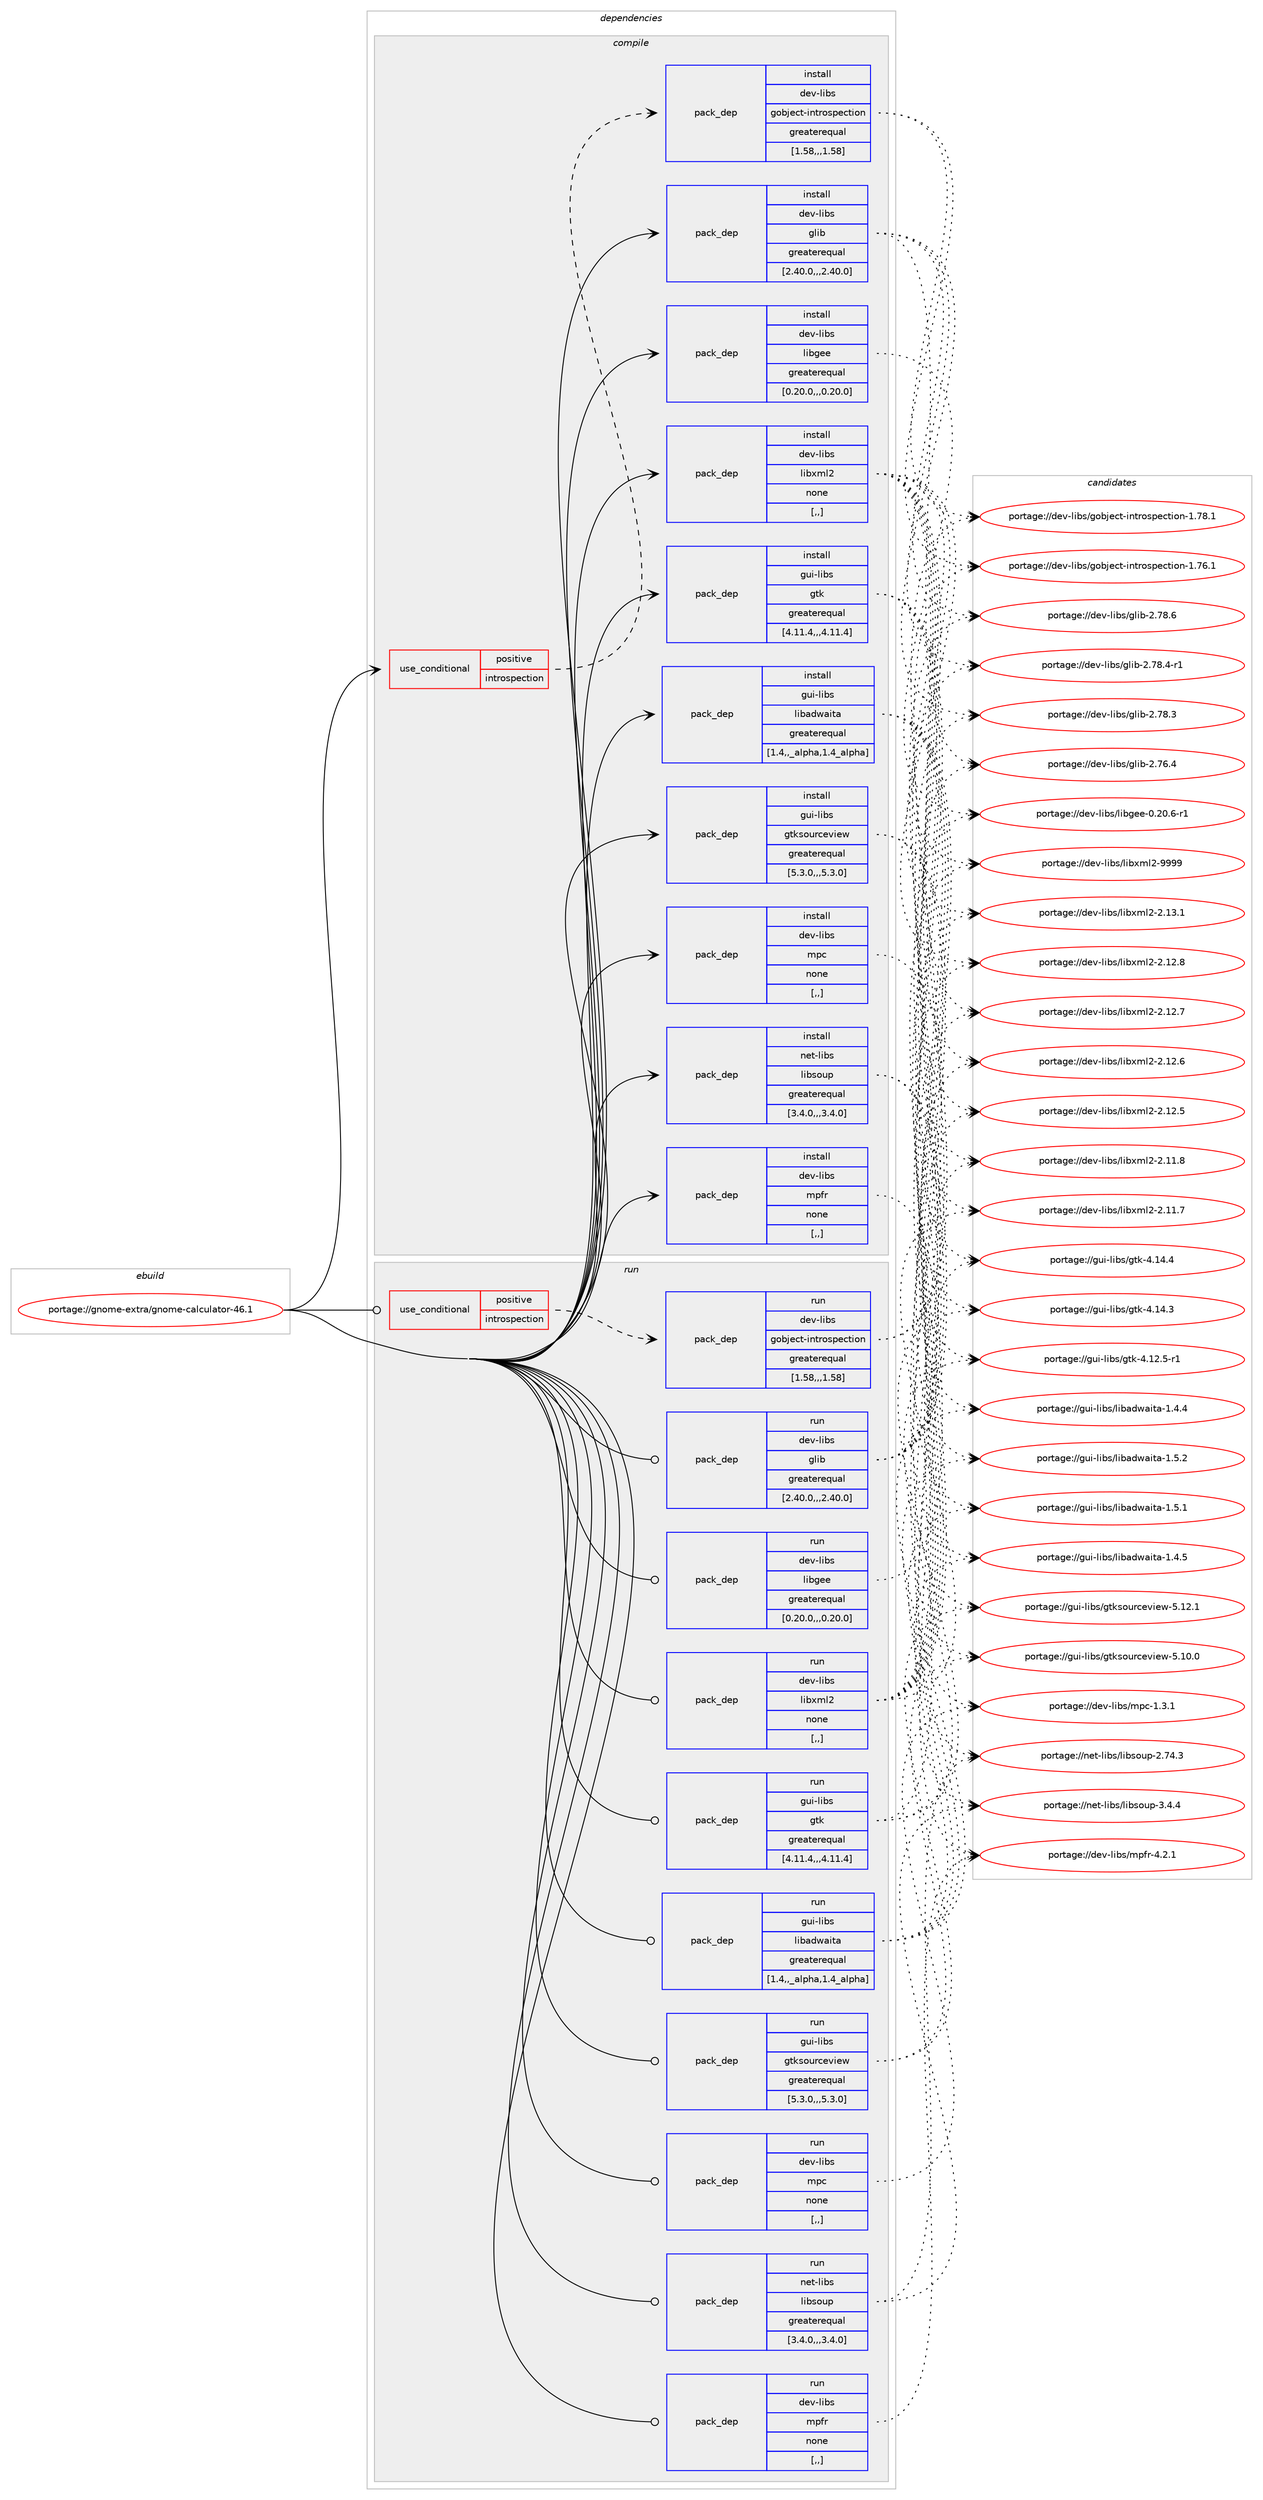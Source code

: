 digraph prolog {

# *************
# Graph options
# *************

newrank=true;
concentrate=true;
compound=true;
graph [rankdir=LR,fontname=Helvetica,fontsize=10,ranksep=1.5];#, ranksep=2.5, nodesep=0.2];
edge  [arrowhead=vee];
node  [fontname=Helvetica,fontsize=10];

# **********
# The ebuild
# **********

subgraph cluster_leftcol {
color=gray;
label=<<i>ebuild</i>>;
id [label="portage://gnome-extra/gnome-calculator-46.1", color=red, width=4, href="../gnome-extra/gnome-calculator-46.1.svg"];
}

# ****************
# The dependencies
# ****************

subgraph cluster_midcol {
color=gray;
label=<<i>dependencies</i>>;
subgraph cluster_compile {
fillcolor="#eeeeee";
style=filled;
label=<<i>compile</i>>;
subgraph cond65697 {
dependency239728 [label=<<TABLE BORDER="0" CELLBORDER="1" CELLSPACING="0" CELLPADDING="4"><TR><TD ROWSPAN="3" CELLPADDING="10">use_conditional</TD></TR><TR><TD>positive</TD></TR><TR><TD>introspection</TD></TR></TABLE>>, shape=none, color=red];
subgraph pack172495 {
dependency239729 [label=<<TABLE BORDER="0" CELLBORDER="1" CELLSPACING="0" CELLPADDING="4" WIDTH="220"><TR><TD ROWSPAN="6" CELLPADDING="30">pack_dep</TD></TR><TR><TD WIDTH="110">install</TD></TR><TR><TD>dev-libs</TD></TR><TR><TD>gobject-introspection</TD></TR><TR><TD>greaterequal</TD></TR><TR><TD>[1.58,,,1.58]</TD></TR></TABLE>>, shape=none, color=blue];
}
dependency239728:e -> dependency239729:w [weight=20,style="dashed",arrowhead="vee"];
}
id:e -> dependency239728:w [weight=20,style="solid",arrowhead="vee"];
subgraph pack172496 {
dependency239730 [label=<<TABLE BORDER="0" CELLBORDER="1" CELLSPACING="0" CELLPADDING="4" WIDTH="220"><TR><TD ROWSPAN="6" CELLPADDING="30">pack_dep</TD></TR><TR><TD WIDTH="110">install</TD></TR><TR><TD>dev-libs</TD></TR><TR><TD>glib</TD></TR><TR><TD>greaterequal</TD></TR><TR><TD>[2.40.0,,,2.40.0]</TD></TR></TABLE>>, shape=none, color=blue];
}
id:e -> dependency239730:w [weight=20,style="solid",arrowhead="vee"];
subgraph pack172497 {
dependency239731 [label=<<TABLE BORDER="0" CELLBORDER="1" CELLSPACING="0" CELLPADDING="4" WIDTH="220"><TR><TD ROWSPAN="6" CELLPADDING="30">pack_dep</TD></TR><TR><TD WIDTH="110">install</TD></TR><TR><TD>dev-libs</TD></TR><TR><TD>libgee</TD></TR><TR><TD>greaterequal</TD></TR><TR><TD>[0.20.0,,,0.20.0]</TD></TR></TABLE>>, shape=none, color=blue];
}
id:e -> dependency239731:w [weight=20,style="solid",arrowhead="vee"];
subgraph pack172498 {
dependency239732 [label=<<TABLE BORDER="0" CELLBORDER="1" CELLSPACING="0" CELLPADDING="4" WIDTH="220"><TR><TD ROWSPAN="6" CELLPADDING="30">pack_dep</TD></TR><TR><TD WIDTH="110">install</TD></TR><TR><TD>dev-libs</TD></TR><TR><TD>libxml2</TD></TR><TR><TD>none</TD></TR><TR><TD>[,,]</TD></TR></TABLE>>, shape=none, color=blue];
}
id:e -> dependency239732:w [weight=20,style="solid",arrowhead="vee"];
subgraph pack172499 {
dependency239733 [label=<<TABLE BORDER="0" CELLBORDER="1" CELLSPACING="0" CELLPADDING="4" WIDTH="220"><TR><TD ROWSPAN="6" CELLPADDING="30">pack_dep</TD></TR><TR><TD WIDTH="110">install</TD></TR><TR><TD>dev-libs</TD></TR><TR><TD>mpc</TD></TR><TR><TD>none</TD></TR><TR><TD>[,,]</TD></TR></TABLE>>, shape=none, color=blue];
}
id:e -> dependency239733:w [weight=20,style="solid",arrowhead="vee"];
subgraph pack172500 {
dependency239734 [label=<<TABLE BORDER="0" CELLBORDER="1" CELLSPACING="0" CELLPADDING="4" WIDTH="220"><TR><TD ROWSPAN="6" CELLPADDING="30">pack_dep</TD></TR><TR><TD WIDTH="110">install</TD></TR><TR><TD>dev-libs</TD></TR><TR><TD>mpfr</TD></TR><TR><TD>none</TD></TR><TR><TD>[,,]</TD></TR></TABLE>>, shape=none, color=blue];
}
id:e -> dependency239734:w [weight=20,style="solid",arrowhead="vee"];
subgraph pack172501 {
dependency239735 [label=<<TABLE BORDER="0" CELLBORDER="1" CELLSPACING="0" CELLPADDING="4" WIDTH="220"><TR><TD ROWSPAN="6" CELLPADDING="30">pack_dep</TD></TR><TR><TD WIDTH="110">install</TD></TR><TR><TD>gui-libs</TD></TR><TR><TD>gtk</TD></TR><TR><TD>greaterequal</TD></TR><TR><TD>[4.11.4,,,4.11.4]</TD></TR></TABLE>>, shape=none, color=blue];
}
id:e -> dependency239735:w [weight=20,style="solid",arrowhead="vee"];
subgraph pack172502 {
dependency239736 [label=<<TABLE BORDER="0" CELLBORDER="1" CELLSPACING="0" CELLPADDING="4" WIDTH="220"><TR><TD ROWSPAN="6" CELLPADDING="30">pack_dep</TD></TR><TR><TD WIDTH="110">install</TD></TR><TR><TD>gui-libs</TD></TR><TR><TD>gtksourceview</TD></TR><TR><TD>greaterequal</TD></TR><TR><TD>[5.3.0,,,5.3.0]</TD></TR></TABLE>>, shape=none, color=blue];
}
id:e -> dependency239736:w [weight=20,style="solid",arrowhead="vee"];
subgraph pack172503 {
dependency239737 [label=<<TABLE BORDER="0" CELLBORDER="1" CELLSPACING="0" CELLPADDING="4" WIDTH="220"><TR><TD ROWSPAN="6" CELLPADDING="30">pack_dep</TD></TR><TR><TD WIDTH="110">install</TD></TR><TR><TD>gui-libs</TD></TR><TR><TD>libadwaita</TD></TR><TR><TD>greaterequal</TD></TR><TR><TD>[1.4,,_alpha,1.4_alpha]</TD></TR></TABLE>>, shape=none, color=blue];
}
id:e -> dependency239737:w [weight=20,style="solid",arrowhead="vee"];
subgraph pack172504 {
dependency239738 [label=<<TABLE BORDER="0" CELLBORDER="1" CELLSPACING="0" CELLPADDING="4" WIDTH="220"><TR><TD ROWSPAN="6" CELLPADDING="30">pack_dep</TD></TR><TR><TD WIDTH="110">install</TD></TR><TR><TD>net-libs</TD></TR><TR><TD>libsoup</TD></TR><TR><TD>greaterequal</TD></TR><TR><TD>[3.4.0,,,3.4.0]</TD></TR></TABLE>>, shape=none, color=blue];
}
id:e -> dependency239738:w [weight=20,style="solid",arrowhead="vee"];
}
subgraph cluster_compileandrun {
fillcolor="#eeeeee";
style=filled;
label=<<i>compile and run</i>>;
}
subgraph cluster_run {
fillcolor="#eeeeee";
style=filled;
label=<<i>run</i>>;
subgraph cond65698 {
dependency239739 [label=<<TABLE BORDER="0" CELLBORDER="1" CELLSPACING="0" CELLPADDING="4"><TR><TD ROWSPAN="3" CELLPADDING="10">use_conditional</TD></TR><TR><TD>positive</TD></TR><TR><TD>introspection</TD></TR></TABLE>>, shape=none, color=red];
subgraph pack172505 {
dependency239740 [label=<<TABLE BORDER="0" CELLBORDER="1" CELLSPACING="0" CELLPADDING="4" WIDTH="220"><TR><TD ROWSPAN="6" CELLPADDING="30">pack_dep</TD></TR><TR><TD WIDTH="110">run</TD></TR><TR><TD>dev-libs</TD></TR><TR><TD>gobject-introspection</TD></TR><TR><TD>greaterequal</TD></TR><TR><TD>[1.58,,,1.58]</TD></TR></TABLE>>, shape=none, color=blue];
}
dependency239739:e -> dependency239740:w [weight=20,style="dashed",arrowhead="vee"];
}
id:e -> dependency239739:w [weight=20,style="solid",arrowhead="odot"];
subgraph pack172506 {
dependency239741 [label=<<TABLE BORDER="0" CELLBORDER="1" CELLSPACING="0" CELLPADDING="4" WIDTH="220"><TR><TD ROWSPAN="6" CELLPADDING="30">pack_dep</TD></TR><TR><TD WIDTH="110">run</TD></TR><TR><TD>dev-libs</TD></TR><TR><TD>glib</TD></TR><TR><TD>greaterequal</TD></TR><TR><TD>[2.40.0,,,2.40.0]</TD></TR></TABLE>>, shape=none, color=blue];
}
id:e -> dependency239741:w [weight=20,style="solid",arrowhead="odot"];
subgraph pack172507 {
dependency239742 [label=<<TABLE BORDER="0" CELLBORDER="1" CELLSPACING="0" CELLPADDING="4" WIDTH="220"><TR><TD ROWSPAN="6" CELLPADDING="30">pack_dep</TD></TR><TR><TD WIDTH="110">run</TD></TR><TR><TD>dev-libs</TD></TR><TR><TD>libgee</TD></TR><TR><TD>greaterequal</TD></TR><TR><TD>[0.20.0,,,0.20.0]</TD></TR></TABLE>>, shape=none, color=blue];
}
id:e -> dependency239742:w [weight=20,style="solid",arrowhead="odot"];
subgraph pack172508 {
dependency239743 [label=<<TABLE BORDER="0" CELLBORDER="1" CELLSPACING="0" CELLPADDING="4" WIDTH="220"><TR><TD ROWSPAN="6" CELLPADDING="30">pack_dep</TD></TR><TR><TD WIDTH="110">run</TD></TR><TR><TD>dev-libs</TD></TR><TR><TD>libxml2</TD></TR><TR><TD>none</TD></TR><TR><TD>[,,]</TD></TR></TABLE>>, shape=none, color=blue];
}
id:e -> dependency239743:w [weight=20,style="solid",arrowhead="odot"];
subgraph pack172509 {
dependency239744 [label=<<TABLE BORDER="0" CELLBORDER="1" CELLSPACING="0" CELLPADDING="4" WIDTH="220"><TR><TD ROWSPAN="6" CELLPADDING="30">pack_dep</TD></TR><TR><TD WIDTH="110">run</TD></TR><TR><TD>dev-libs</TD></TR><TR><TD>mpc</TD></TR><TR><TD>none</TD></TR><TR><TD>[,,]</TD></TR></TABLE>>, shape=none, color=blue];
}
id:e -> dependency239744:w [weight=20,style="solid",arrowhead="odot"];
subgraph pack172510 {
dependency239745 [label=<<TABLE BORDER="0" CELLBORDER="1" CELLSPACING="0" CELLPADDING="4" WIDTH="220"><TR><TD ROWSPAN="6" CELLPADDING="30">pack_dep</TD></TR><TR><TD WIDTH="110">run</TD></TR><TR><TD>dev-libs</TD></TR><TR><TD>mpfr</TD></TR><TR><TD>none</TD></TR><TR><TD>[,,]</TD></TR></TABLE>>, shape=none, color=blue];
}
id:e -> dependency239745:w [weight=20,style="solid",arrowhead="odot"];
subgraph pack172511 {
dependency239746 [label=<<TABLE BORDER="0" CELLBORDER="1" CELLSPACING="0" CELLPADDING="4" WIDTH="220"><TR><TD ROWSPAN="6" CELLPADDING="30">pack_dep</TD></TR><TR><TD WIDTH="110">run</TD></TR><TR><TD>gui-libs</TD></TR><TR><TD>gtk</TD></TR><TR><TD>greaterequal</TD></TR><TR><TD>[4.11.4,,,4.11.4]</TD></TR></TABLE>>, shape=none, color=blue];
}
id:e -> dependency239746:w [weight=20,style="solid",arrowhead="odot"];
subgraph pack172512 {
dependency239747 [label=<<TABLE BORDER="0" CELLBORDER="1" CELLSPACING="0" CELLPADDING="4" WIDTH="220"><TR><TD ROWSPAN="6" CELLPADDING="30">pack_dep</TD></TR><TR><TD WIDTH="110">run</TD></TR><TR><TD>gui-libs</TD></TR><TR><TD>gtksourceview</TD></TR><TR><TD>greaterequal</TD></TR><TR><TD>[5.3.0,,,5.3.0]</TD></TR></TABLE>>, shape=none, color=blue];
}
id:e -> dependency239747:w [weight=20,style="solid",arrowhead="odot"];
subgraph pack172513 {
dependency239748 [label=<<TABLE BORDER="0" CELLBORDER="1" CELLSPACING="0" CELLPADDING="4" WIDTH="220"><TR><TD ROWSPAN="6" CELLPADDING="30">pack_dep</TD></TR><TR><TD WIDTH="110">run</TD></TR><TR><TD>gui-libs</TD></TR><TR><TD>libadwaita</TD></TR><TR><TD>greaterequal</TD></TR><TR><TD>[1.4,,_alpha,1.4_alpha]</TD></TR></TABLE>>, shape=none, color=blue];
}
id:e -> dependency239748:w [weight=20,style="solid",arrowhead="odot"];
subgraph pack172514 {
dependency239749 [label=<<TABLE BORDER="0" CELLBORDER="1" CELLSPACING="0" CELLPADDING="4" WIDTH="220"><TR><TD ROWSPAN="6" CELLPADDING="30">pack_dep</TD></TR><TR><TD WIDTH="110">run</TD></TR><TR><TD>net-libs</TD></TR><TR><TD>libsoup</TD></TR><TR><TD>greaterequal</TD></TR><TR><TD>[3.4.0,,,3.4.0]</TD></TR></TABLE>>, shape=none, color=blue];
}
id:e -> dependency239749:w [weight=20,style="solid",arrowhead="odot"];
}
}

# **************
# The candidates
# **************

subgraph cluster_choices {
rank=same;
color=gray;
label=<<i>candidates</i>>;

subgraph choice172495 {
color=black;
nodesep=1;
choice1001011184510810598115471031119810610199116451051101161141111151121019911610511111045494655564649 [label="portage://dev-libs/gobject-introspection-1.78.1", color=red, width=4,href="../dev-libs/gobject-introspection-1.78.1.svg"];
choice1001011184510810598115471031119810610199116451051101161141111151121019911610511111045494655544649 [label="portage://dev-libs/gobject-introspection-1.76.1", color=red, width=4,href="../dev-libs/gobject-introspection-1.76.1.svg"];
dependency239729:e -> choice1001011184510810598115471031119810610199116451051101161141111151121019911610511111045494655564649:w [style=dotted,weight="100"];
dependency239729:e -> choice1001011184510810598115471031119810610199116451051101161141111151121019911610511111045494655544649:w [style=dotted,weight="100"];
}
subgraph choice172496 {
color=black;
nodesep=1;
choice1001011184510810598115471031081059845504655564654 [label="portage://dev-libs/glib-2.78.6", color=red, width=4,href="../dev-libs/glib-2.78.6.svg"];
choice10010111845108105981154710310810598455046555646524511449 [label="portage://dev-libs/glib-2.78.4-r1", color=red, width=4,href="../dev-libs/glib-2.78.4-r1.svg"];
choice1001011184510810598115471031081059845504655564651 [label="portage://dev-libs/glib-2.78.3", color=red, width=4,href="../dev-libs/glib-2.78.3.svg"];
choice1001011184510810598115471031081059845504655544652 [label="portage://dev-libs/glib-2.76.4", color=red, width=4,href="../dev-libs/glib-2.76.4.svg"];
dependency239730:e -> choice1001011184510810598115471031081059845504655564654:w [style=dotted,weight="100"];
dependency239730:e -> choice10010111845108105981154710310810598455046555646524511449:w [style=dotted,weight="100"];
dependency239730:e -> choice1001011184510810598115471031081059845504655564651:w [style=dotted,weight="100"];
dependency239730:e -> choice1001011184510810598115471031081059845504655544652:w [style=dotted,weight="100"];
}
subgraph choice172497 {
color=black;
nodesep=1;
choice10010111845108105981154710810598103101101454846504846544511449 [label="portage://dev-libs/libgee-0.20.6-r1", color=red, width=4,href="../dev-libs/libgee-0.20.6-r1.svg"];
dependency239731:e -> choice10010111845108105981154710810598103101101454846504846544511449:w [style=dotted,weight="100"];
}
subgraph choice172498 {
color=black;
nodesep=1;
choice10010111845108105981154710810598120109108504557575757 [label="portage://dev-libs/libxml2-9999", color=red, width=4,href="../dev-libs/libxml2-9999.svg"];
choice100101118451081059811547108105981201091085045504649514649 [label="portage://dev-libs/libxml2-2.13.1", color=red, width=4,href="../dev-libs/libxml2-2.13.1.svg"];
choice100101118451081059811547108105981201091085045504649504656 [label="portage://dev-libs/libxml2-2.12.8", color=red, width=4,href="../dev-libs/libxml2-2.12.8.svg"];
choice100101118451081059811547108105981201091085045504649504655 [label="portage://dev-libs/libxml2-2.12.7", color=red, width=4,href="../dev-libs/libxml2-2.12.7.svg"];
choice100101118451081059811547108105981201091085045504649504654 [label="portage://dev-libs/libxml2-2.12.6", color=red, width=4,href="../dev-libs/libxml2-2.12.6.svg"];
choice100101118451081059811547108105981201091085045504649504653 [label="portage://dev-libs/libxml2-2.12.5", color=red, width=4,href="../dev-libs/libxml2-2.12.5.svg"];
choice100101118451081059811547108105981201091085045504649494656 [label="portage://dev-libs/libxml2-2.11.8", color=red, width=4,href="../dev-libs/libxml2-2.11.8.svg"];
choice100101118451081059811547108105981201091085045504649494655 [label="portage://dev-libs/libxml2-2.11.7", color=red, width=4,href="../dev-libs/libxml2-2.11.7.svg"];
dependency239732:e -> choice10010111845108105981154710810598120109108504557575757:w [style=dotted,weight="100"];
dependency239732:e -> choice100101118451081059811547108105981201091085045504649514649:w [style=dotted,weight="100"];
dependency239732:e -> choice100101118451081059811547108105981201091085045504649504656:w [style=dotted,weight="100"];
dependency239732:e -> choice100101118451081059811547108105981201091085045504649504655:w [style=dotted,weight="100"];
dependency239732:e -> choice100101118451081059811547108105981201091085045504649504654:w [style=dotted,weight="100"];
dependency239732:e -> choice100101118451081059811547108105981201091085045504649504653:w [style=dotted,weight="100"];
dependency239732:e -> choice100101118451081059811547108105981201091085045504649494656:w [style=dotted,weight="100"];
dependency239732:e -> choice100101118451081059811547108105981201091085045504649494655:w [style=dotted,weight="100"];
}
subgraph choice172499 {
color=black;
nodesep=1;
choice10010111845108105981154710911299454946514649 [label="portage://dev-libs/mpc-1.3.1", color=red, width=4,href="../dev-libs/mpc-1.3.1.svg"];
dependency239733:e -> choice10010111845108105981154710911299454946514649:w [style=dotted,weight="100"];
}
subgraph choice172500 {
color=black;
nodesep=1;
choice100101118451081059811547109112102114455246504649 [label="portage://dev-libs/mpfr-4.2.1", color=red, width=4,href="../dev-libs/mpfr-4.2.1.svg"];
dependency239734:e -> choice100101118451081059811547109112102114455246504649:w [style=dotted,weight="100"];
}
subgraph choice172501 {
color=black;
nodesep=1;
choice10311710545108105981154710311610745524649524652 [label="portage://gui-libs/gtk-4.14.4", color=red, width=4,href="../gui-libs/gtk-4.14.4.svg"];
choice10311710545108105981154710311610745524649524651 [label="portage://gui-libs/gtk-4.14.3", color=red, width=4,href="../gui-libs/gtk-4.14.3.svg"];
choice103117105451081059811547103116107455246495046534511449 [label="portage://gui-libs/gtk-4.12.5-r1", color=red, width=4,href="../gui-libs/gtk-4.12.5-r1.svg"];
dependency239735:e -> choice10311710545108105981154710311610745524649524652:w [style=dotted,weight="100"];
dependency239735:e -> choice10311710545108105981154710311610745524649524651:w [style=dotted,weight="100"];
dependency239735:e -> choice103117105451081059811547103116107455246495046534511449:w [style=dotted,weight="100"];
}
subgraph choice172502 {
color=black;
nodesep=1;
choice1031171054510810598115471031161071151111171149910111810510111945534649504649 [label="portage://gui-libs/gtksourceview-5.12.1", color=red, width=4,href="../gui-libs/gtksourceview-5.12.1.svg"];
choice1031171054510810598115471031161071151111171149910111810510111945534649484648 [label="portage://gui-libs/gtksourceview-5.10.0", color=red, width=4,href="../gui-libs/gtksourceview-5.10.0.svg"];
dependency239736:e -> choice1031171054510810598115471031161071151111171149910111810510111945534649504649:w [style=dotted,weight="100"];
dependency239736:e -> choice1031171054510810598115471031161071151111171149910111810510111945534649484648:w [style=dotted,weight="100"];
}
subgraph choice172503 {
color=black;
nodesep=1;
choice10311710545108105981154710810598971001199710511697454946534650 [label="portage://gui-libs/libadwaita-1.5.2", color=red, width=4,href="../gui-libs/libadwaita-1.5.2.svg"];
choice10311710545108105981154710810598971001199710511697454946534649 [label="portage://gui-libs/libadwaita-1.5.1", color=red, width=4,href="../gui-libs/libadwaita-1.5.1.svg"];
choice10311710545108105981154710810598971001199710511697454946524653 [label="portage://gui-libs/libadwaita-1.4.5", color=red, width=4,href="../gui-libs/libadwaita-1.4.5.svg"];
choice10311710545108105981154710810598971001199710511697454946524652 [label="portage://gui-libs/libadwaita-1.4.4", color=red, width=4,href="../gui-libs/libadwaita-1.4.4.svg"];
dependency239737:e -> choice10311710545108105981154710810598971001199710511697454946534650:w [style=dotted,weight="100"];
dependency239737:e -> choice10311710545108105981154710810598971001199710511697454946534649:w [style=dotted,weight="100"];
dependency239737:e -> choice10311710545108105981154710810598971001199710511697454946524653:w [style=dotted,weight="100"];
dependency239737:e -> choice10311710545108105981154710810598971001199710511697454946524652:w [style=dotted,weight="100"];
}
subgraph choice172504 {
color=black;
nodesep=1;
choice11010111645108105981154710810598115111117112455146524652 [label="portage://net-libs/libsoup-3.4.4", color=red, width=4,href="../net-libs/libsoup-3.4.4.svg"];
choice1101011164510810598115471081059811511111711245504655524651 [label="portage://net-libs/libsoup-2.74.3", color=red, width=4,href="../net-libs/libsoup-2.74.3.svg"];
dependency239738:e -> choice11010111645108105981154710810598115111117112455146524652:w [style=dotted,weight="100"];
dependency239738:e -> choice1101011164510810598115471081059811511111711245504655524651:w [style=dotted,weight="100"];
}
subgraph choice172505 {
color=black;
nodesep=1;
choice1001011184510810598115471031119810610199116451051101161141111151121019911610511111045494655564649 [label="portage://dev-libs/gobject-introspection-1.78.1", color=red, width=4,href="../dev-libs/gobject-introspection-1.78.1.svg"];
choice1001011184510810598115471031119810610199116451051101161141111151121019911610511111045494655544649 [label="portage://dev-libs/gobject-introspection-1.76.1", color=red, width=4,href="../dev-libs/gobject-introspection-1.76.1.svg"];
dependency239740:e -> choice1001011184510810598115471031119810610199116451051101161141111151121019911610511111045494655564649:w [style=dotted,weight="100"];
dependency239740:e -> choice1001011184510810598115471031119810610199116451051101161141111151121019911610511111045494655544649:w [style=dotted,weight="100"];
}
subgraph choice172506 {
color=black;
nodesep=1;
choice1001011184510810598115471031081059845504655564654 [label="portage://dev-libs/glib-2.78.6", color=red, width=4,href="../dev-libs/glib-2.78.6.svg"];
choice10010111845108105981154710310810598455046555646524511449 [label="portage://dev-libs/glib-2.78.4-r1", color=red, width=4,href="../dev-libs/glib-2.78.4-r1.svg"];
choice1001011184510810598115471031081059845504655564651 [label="portage://dev-libs/glib-2.78.3", color=red, width=4,href="../dev-libs/glib-2.78.3.svg"];
choice1001011184510810598115471031081059845504655544652 [label="portage://dev-libs/glib-2.76.4", color=red, width=4,href="../dev-libs/glib-2.76.4.svg"];
dependency239741:e -> choice1001011184510810598115471031081059845504655564654:w [style=dotted,weight="100"];
dependency239741:e -> choice10010111845108105981154710310810598455046555646524511449:w [style=dotted,weight="100"];
dependency239741:e -> choice1001011184510810598115471031081059845504655564651:w [style=dotted,weight="100"];
dependency239741:e -> choice1001011184510810598115471031081059845504655544652:w [style=dotted,weight="100"];
}
subgraph choice172507 {
color=black;
nodesep=1;
choice10010111845108105981154710810598103101101454846504846544511449 [label="portage://dev-libs/libgee-0.20.6-r1", color=red, width=4,href="../dev-libs/libgee-0.20.6-r1.svg"];
dependency239742:e -> choice10010111845108105981154710810598103101101454846504846544511449:w [style=dotted,weight="100"];
}
subgraph choice172508 {
color=black;
nodesep=1;
choice10010111845108105981154710810598120109108504557575757 [label="portage://dev-libs/libxml2-9999", color=red, width=4,href="../dev-libs/libxml2-9999.svg"];
choice100101118451081059811547108105981201091085045504649514649 [label="portage://dev-libs/libxml2-2.13.1", color=red, width=4,href="../dev-libs/libxml2-2.13.1.svg"];
choice100101118451081059811547108105981201091085045504649504656 [label="portage://dev-libs/libxml2-2.12.8", color=red, width=4,href="../dev-libs/libxml2-2.12.8.svg"];
choice100101118451081059811547108105981201091085045504649504655 [label="portage://dev-libs/libxml2-2.12.7", color=red, width=4,href="../dev-libs/libxml2-2.12.7.svg"];
choice100101118451081059811547108105981201091085045504649504654 [label="portage://dev-libs/libxml2-2.12.6", color=red, width=4,href="../dev-libs/libxml2-2.12.6.svg"];
choice100101118451081059811547108105981201091085045504649504653 [label="portage://dev-libs/libxml2-2.12.5", color=red, width=4,href="../dev-libs/libxml2-2.12.5.svg"];
choice100101118451081059811547108105981201091085045504649494656 [label="portage://dev-libs/libxml2-2.11.8", color=red, width=4,href="../dev-libs/libxml2-2.11.8.svg"];
choice100101118451081059811547108105981201091085045504649494655 [label="portage://dev-libs/libxml2-2.11.7", color=red, width=4,href="../dev-libs/libxml2-2.11.7.svg"];
dependency239743:e -> choice10010111845108105981154710810598120109108504557575757:w [style=dotted,weight="100"];
dependency239743:e -> choice100101118451081059811547108105981201091085045504649514649:w [style=dotted,weight="100"];
dependency239743:e -> choice100101118451081059811547108105981201091085045504649504656:w [style=dotted,weight="100"];
dependency239743:e -> choice100101118451081059811547108105981201091085045504649504655:w [style=dotted,weight="100"];
dependency239743:e -> choice100101118451081059811547108105981201091085045504649504654:w [style=dotted,weight="100"];
dependency239743:e -> choice100101118451081059811547108105981201091085045504649504653:w [style=dotted,weight="100"];
dependency239743:e -> choice100101118451081059811547108105981201091085045504649494656:w [style=dotted,weight="100"];
dependency239743:e -> choice100101118451081059811547108105981201091085045504649494655:w [style=dotted,weight="100"];
}
subgraph choice172509 {
color=black;
nodesep=1;
choice10010111845108105981154710911299454946514649 [label="portage://dev-libs/mpc-1.3.1", color=red, width=4,href="../dev-libs/mpc-1.3.1.svg"];
dependency239744:e -> choice10010111845108105981154710911299454946514649:w [style=dotted,weight="100"];
}
subgraph choice172510 {
color=black;
nodesep=1;
choice100101118451081059811547109112102114455246504649 [label="portage://dev-libs/mpfr-4.2.1", color=red, width=4,href="../dev-libs/mpfr-4.2.1.svg"];
dependency239745:e -> choice100101118451081059811547109112102114455246504649:w [style=dotted,weight="100"];
}
subgraph choice172511 {
color=black;
nodesep=1;
choice10311710545108105981154710311610745524649524652 [label="portage://gui-libs/gtk-4.14.4", color=red, width=4,href="../gui-libs/gtk-4.14.4.svg"];
choice10311710545108105981154710311610745524649524651 [label="portage://gui-libs/gtk-4.14.3", color=red, width=4,href="../gui-libs/gtk-4.14.3.svg"];
choice103117105451081059811547103116107455246495046534511449 [label="portage://gui-libs/gtk-4.12.5-r1", color=red, width=4,href="../gui-libs/gtk-4.12.5-r1.svg"];
dependency239746:e -> choice10311710545108105981154710311610745524649524652:w [style=dotted,weight="100"];
dependency239746:e -> choice10311710545108105981154710311610745524649524651:w [style=dotted,weight="100"];
dependency239746:e -> choice103117105451081059811547103116107455246495046534511449:w [style=dotted,weight="100"];
}
subgraph choice172512 {
color=black;
nodesep=1;
choice1031171054510810598115471031161071151111171149910111810510111945534649504649 [label="portage://gui-libs/gtksourceview-5.12.1", color=red, width=4,href="../gui-libs/gtksourceview-5.12.1.svg"];
choice1031171054510810598115471031161071151111171149910111810510111945534649484648 [label="portage://gui-libs/gtksourceview-5.10.0", color=red, width=4,href="../gui-libs/gtksourceview-5.10.0.svg"];
dependency239747:e -> choice1031171054510810598115471031161071151111171149910111810510111945534649504649:w [style=dotted,weight="100"];
dependency239747:e -> choice1031171054510810598115471031161071151111171149910111810510111945534649484648:w [style=dotted,weight="100"];
}
subgraph choice172513 {
color=black;
nodesep=1;
choice10311710545108105981154710810598971001199710511697454946534650 [label="portage://gui-libs/libadwaita-1.5.2", color=red, width=4,href="../gui-libs/libadwaita-1.5.2.svg"];
choice10311710545108105981154710810598971001199710511697454946534649 [label="portage://gui-libs/libadwaita-1.5.1", color=red, width=4,href="../gui-libs/libadwaita-1.5.1.svg"];
choice10311710545108105981154710810598971001199710511697454946524653 [label="portage://gui-libs/libadwaita-1.4.5", color=red, width=4,href="../gui-libs/libadwaita-1.4.5.svg"];
choice10311710545108105981154710810598971001199710511697454946524652 [label="portage://gui-libs/libadwaita-1.4.4", color=red, width=4,href="../gui-libs/libadwaita-1.4.4.svg"];
dependency239748:e -> choice10311710545108105981154710810598971001199710511697454946534650:w [style=dotted,weight="100"];
dependency239748:e -> choice10311710545108105981154710810598971001199710511697454946534649:w [style=dotted,weight="100"];
dependency239748:e -> choice10311710545108105981154710810598971001199710511697454946524653:w [style=dotted,weight="100"];
dependency239748:e -> choice10311710545108105981154710810598971001199710511697454946524652:w [style=dotted,weight="100"];
}
subgraph choice172514 {
color=black;
nodesep=1;
choice11010111645108105981154710810598115111117112455146524652 [label="portage://net-libs/libsoup-3.4.4", color=red, width=4,href="../net-libs/libsoup-3.4.4.svg"];
choice1101011164510810598115471081059811511111711245504655524651 [label="portage://net-libs/libsoup-2.74.3", color=red, width=4,href="../net-libs/libsoup-2.74.3.svg"];
dependency239749:e -> choice11010111645108105981154710810598115111117112455146524652:w [style=dotted,weight="100"];
dependency239749:e -> choice1101011164510810598115471081059811511111711245504655524651:w [style=dotted,weight="100"];
}
}

}

